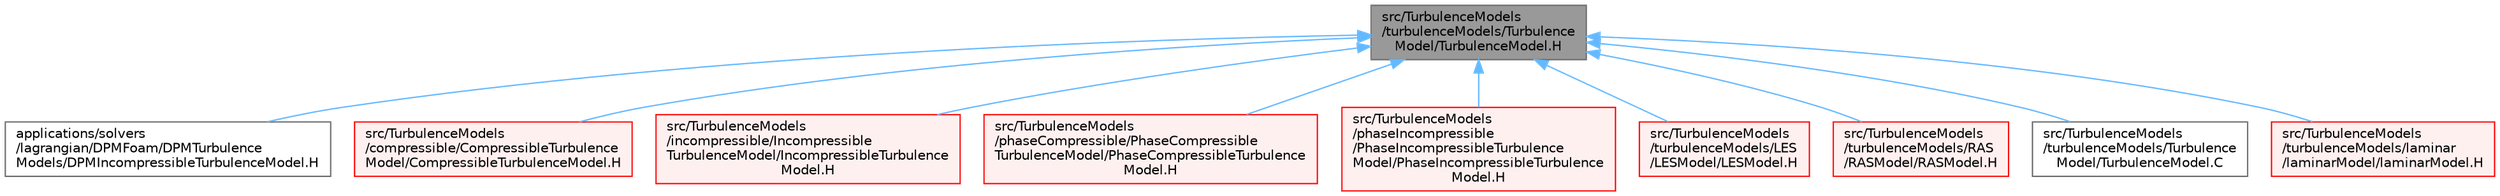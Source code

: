 digraph "src/TurbulenceModels/turbulenceModels/TurbulenceModel/TurbulenceModel.H"
{
 // LATEX_PDF_SIZE
  bgcolor="transparent";
  edge [fontname=Helvetica,fontsize=10,labelfontname=Helvetica,labelfontsize=10];
  node [fontname=Helvetica,fontsize=10,shape=box,height=0.2,width=0.4];
  Node1 [id="Node000001",label="src/TurbulenceModels\l/turbulenceModels/Turbulence\lModel/TurbulenceModel.H",height=0.2,width=0.4,color="gray40", fillcolor="grey60", style="filled", fontcolor="black",tooltip=" "];
  Node1 -> Node2 [id="edge1_Node000001_Node000002",dir="back",color="steelblue1",style="solid",tooltip=" "];
  Node2 [id="Node000002",label="applications/solvers\l/lagrangian/DPMFoam/DPMTurbulence\lModels/DPMIncompressibleTurbulenceModel.H",height=0.2,width=0.4,color="grey40", fillcolor="white", style="filled",URL="$DPMIncompressibleTurbulenceModel_8H.html",tooltip=" "];
  Node1 -> Node3 [id="edge2_Node000001_Node000003",dir="back",color="steelblue1",style="solid",tooltip=" "];
  Node3 [id="Node000003",label="src/TurbulenceModels\l/compressible/CompressibleTurbulence\lModel/CompressibleTurbulenceModel.H",height=0.2,width=0.4,color="red", fillcolor="#FFF0F0", style="filled",URL="$CompressibleTurbulenceModel_8H.html",tooltip=" "];
  Node1 -> Node104 [id="edge3_Node000001_Node000104",dir="back",color="steelblue1",style="solid",tooltip=" "];
  Node104 [id="Node000104",label="src/TurbulenceModels\l/incompressible/Incompressible\lTurbulenceModel/IncompressibleTurbulence\lModel.H",height=0.2,width=0.4,color="red", fillcolor="#FFF0F0", style="filled",URL="$IncompressibleTurbulenceModel_8H.html",tooltip=" "];
  Node1 -> Node290 [id="edge4_Node000001_Node000290",dir="back",color="steelblue1",style="solid",tooltip=" "];
  Node290 [id="Node000290",label="src/TurbulenceModels\l/phaseCompressible/PhaseCompressible\lTurbulenceModel/PhaseCompressibleTurbulence\lModel.H",height=0.2,width=0.4,color="red", fillcolor="#FFF0F0", style="filled",URL="$PhaseCompressibleTurbulenceModel_8H.html",tooltip=" "];
  Node1 -> Node312 [id="edge5_Node000001_Node000312",dir="back",color="steelblue1",style="solid",tooltip=" "];
  Node312 [id="Node000312",label="src/TurbulenceModels\l/phaseIncompressible\l/PhaseIncompressibleTurbulence\lModel/PhaseIncompressibleTurbulence\lModel.H",height=0.2,width=0.4,color="red", fillcolor="#FFF0F0", style="filled",URL="$PhaseIncompressibleTurbulenceModel_8H.html",tooltip=" "];
  Node1 -> Node318 [id="edge6_Node000001_Node000318",dir="back",color="steelblue1",style="solid",tooltip=" "];
  Node318 [id="Node000318",label="src/TurbulenceModels\l/turbulenceModels/LES\l/LESModel/LESModel.H",height=0.2,width=0.4,color="red", fillcolor="#FFF0F0", style="filled",URL="$LESModel_8H.html",tooltip=" "];
  Node1 -> Node343 [id="edge7_Node000001_Node000343",dir="back",color="steelblue1",style="solid",tooltip=" "];
  Node343 [id="Node000343",label="src/TurbulenceModels\l/turbulenceModels/RAS\l/RASModel/RASModel.H",height=0.2,width=0.4,color="red", fillcolor="#FFF0F0", style="filled",URL="$RASModel_8H.html",tooltip=" "];
  Node1 -> Node381 [id="edge8_Node000001_Node000381",dir="back",color="steelblue1",style="solid",tooltip=" "];
  Node381 [id="Node000381",label="src/TurbulenceModels\l/turbulenceModels/Turbulence\lModel/TurbulenceModel.C",height=0.2,width=0.4,color="grey40", fillcolor="white", style="filled",URL="$TurbulenceModel_8C.html",tooltip=" "];
  Node1 -> Node382 [id="edge9_Node000001_Node000382",dir="back",color="steelblue1",style="solid",tooltip=" "];
  Node382 [id="Node000382",label="src/TurbulenceModels\l/turbulenceModels/laminar\l/laminarModel/laminarModel.H",height=0.2,width=0.4,color="red", fillcolor="#FFF0F0", style="filled",URL="$laminarModel_8H.html",tooltip=" "];
}

